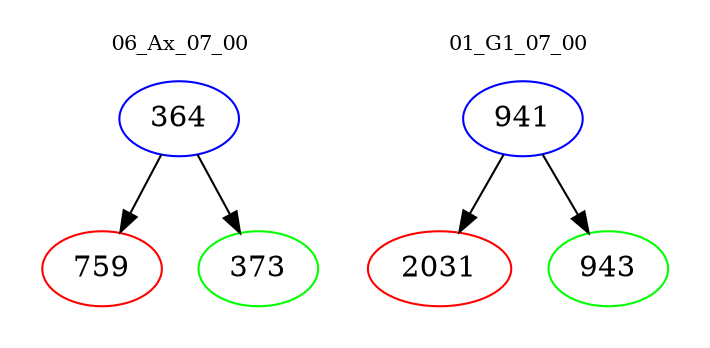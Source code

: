digraph{
subgraph cluster_0 {
color = white
label = "06_Ax_07_00";
fontsize=10;
T0_364 [label="364", color="blue"]
T0_364 -> T0_759 [color="black"]
T0_759 [label="759", color="red"]
T0_364 -> T0_373 [color="black"]
T0_373 [label="373", color="green"]
}
subgraph cluster_1 {
color = white
label = "01_G1_07_00";
fontsize=10;
T1_941 [label="941", color="blue"]
T1_941 -> T1_2031 [color="black"]
T1_2031 [label="2031", color="red"]
T1_941 -> T1_943 [color="black"]
T1_943 [label="943", color="green"]
}
}

